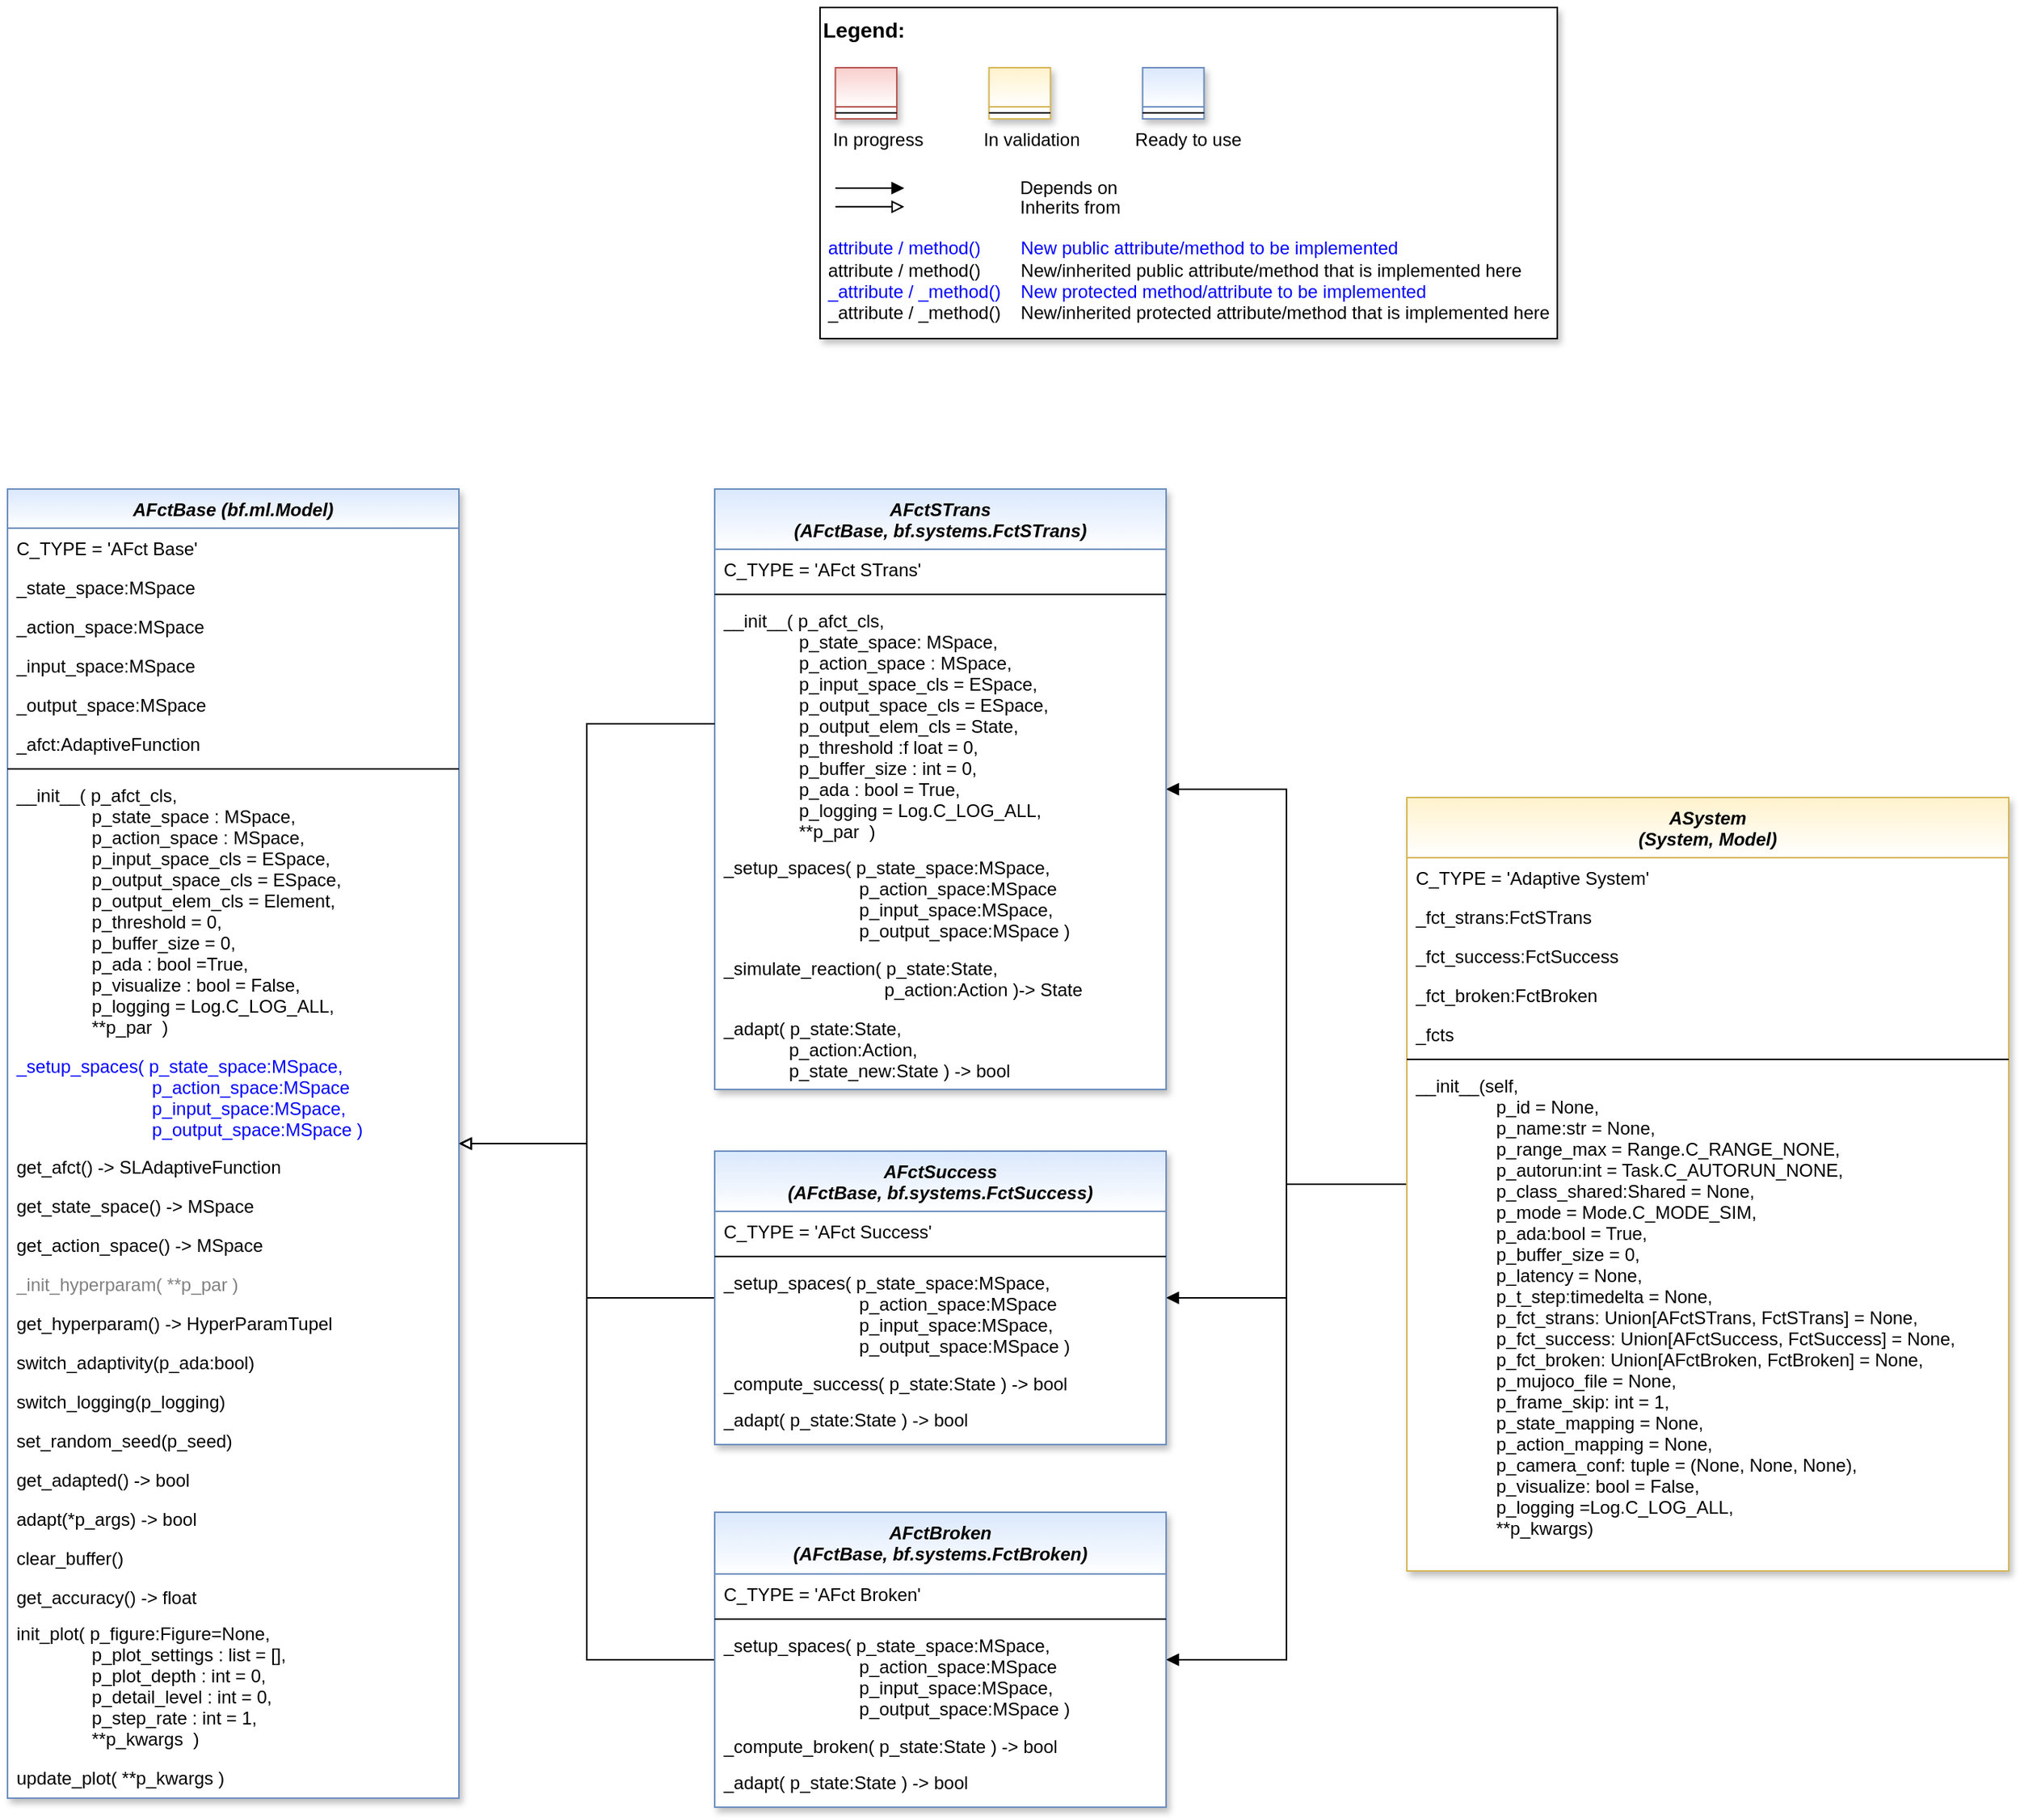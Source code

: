 <mxfile version="20.2.3" type="device"><diagram id="Zi733rjNOypD8WlfXJ94" name="Page-1"><mxGraphModel dx="1078" dy="660" grid="1" gridSize="10" guides="1" tooltips="1" connect="1" arrows="1" fold="1" page="1" pageScale="1" pageWidth="3300" pageHeight="4681" math="0" shadow="0"><root><mxCell id="0"/><mxCell id="1" parent="0"/><mxCell id="wNSD9wIjIwlWC8ilOZkg-48" style="edgeStyle=orthogonalEdgeStyle;rounded=0;orthogonalLoop=1;jettySize=auto;html=1;endArrow=block;endFill=1;" parent="1" source="vIotVMpfO327l_Id-lQY-1" target="wNSD9wIjIwlWC8ilOZkg-13" edge="1"><mxGeometry relative="1" as="geometry"/></mxCell><mxCell id="wNSD9wIjIwlWC8ilOZkg-49" style="edgeStyle=orthogonalEdgeStyle;rounded=0;orthogonalLoop=1;jettySize=auto;html=1;endArrow=block;endFill=1;" parent="1" source="vIotVMpfO327l_Id-lQY-1" target="wNSD9wIjIwlWC8ilOZkg-1" edge="1"><mxGeometry relative="1" as="geometry"/></mxCell><mxCell id="wNSD9wIjIwlWC8ilOZkg-50" style="edgeStyle=orthogonalEdgeStyle;rounded=0;orthogonalLoop=1;jettySize=auto;html=1;endArrow=block;endFill=1;" parent="1" source="vIotVMpfO327l_Id-lQY-1" target="wNSD9wIjIwlWC8ilOZkg-7" edge="1"><mxGeometry relative="1" as="geometry"/></mxCell><mxCell id="vIotVMpfO327l_Id-lQY-1" value="ASystem&#10;(System, Model)" style="swimlane;fontStyle=3;align=center;verticalAlign=top;childLayout=stackLayout;horizontal=1;startSize=40;horizontalStack=0;resizeParent=1;resizeLast=0;collapsible=1;marginBottom=0;rounded=0;shadow=1;strokeWidth=1;fillColor=#fff2cc;strokeColor=#d6b656;swimlaneFillColor=#ffffff;gradientColor=#FFFFFF;" parent="1" vertex="1"><mxGeometry x="990" y="565" width="400" height="514" as="geometry"><mxRectangle x="230" y="140" width="160" height="26" as="alternateBounds"/></mxGeometry></mxCell><mxCell id="vIotVMpfO327l_Id-lQY-2" value="C_TYPE = 'Adaptive System'" style="text;align=left;verticalAlign=top;spacingLeft=4;spacingRight=4;overflow=hidden;rotatable=0;points=[[0,0.5],[1,0.5]];portConstraint=eastwest;fontColor=default;" parent="vIotVMpfO327l_Id-lQY-1" vertex="1"><mxGeometry y="40" width="400" height="26" as="geometry"/></mxCell><mxCell id="9Bq-v7CzfK3O2K-9N3Oa-3" value="_fct_strans:FctSTrans" style="text;align=left;verticalAlign=top;spacingLeft=4;spacingRight=4;overflow=hidden;rotatable=0;points=[[0,0.5],[1,0.5]];portConstraint=eastwest;fontColor=default;" parent="vIotVMpfO327l_Id-lQY-1" vertex="1"><mxGeometry y="66" width="400" height="26" as="geometry"/></mxCell><mxCell id="9Bq-v7CzfK3O2K-9N3Oa-2" value="_fct_success:FctSuccess" style="text;align=left;verticalAlign=top;spacingLeft=4;spacingRight=4;overflow=hidden;rotatable=0;points=[[0,0.5],[1,0.5]];portConstraint=eastwest;fontColor=default;" parent="vIotVMpfO327l_Id-lQY-1" vertex="1"><mxGeometry y="92" width="400" height="26" as="geometry"/></mxCell><mxCell id="9Bq-v7CzfK3O2K-9N3Oa-1" value="_fct_broken:FctBroken" style="text;align=left;verticalAlign=top;spacingLeft=4;spacingRight=4;overflow=hidden;rotatable=0;points=[[0,0.5],[1,0.5]];portConstraint=eastwest;fontColor=default;" parent="vIotVMpfO327l_Id-lQY-1" vertex="1"><mxGeometry y="118" width="400" height="26" as="geometry"/></mxCell><mxCell id="9Bq-v7CzfK3O2K-9N3Oa-4" value="_fcts" style="text;align=left;verticalAlign=top;spacingLeft=4;spacingRight=4;overflow=hidden;rotatable=0;points=[[0,0.5],[1,0.5]];portConstraint=eastwest;fontColor=default;" parent="vIotVMpfO327l_Id-lQY-1" vertex="1"><mxGeometry y="144" width="400" height="26" as="geometry"/></mxCell><mxCell id="vIotVMpfO327l_Id-lQY-13" value="" style="line;html=1;strokeWidth=1;align=left;verticalAlign=middle;spacingTop=-1;spacingLeft=3;spacingRight=3;rotatable=0;labelPosition=right;points=[];portConstraint=eastwest;" parent="vIotVMpfO327l_Id-lQY-1" vertex="1"><mxGeometry y="170" width="400" height="8" as="geometry"/></mxCell><mxCell id="vIotVMpfO327l_Id-lQY-14" value="__init__(self,&#10;                                 p_id = None,&#10;                                 p_name:str = None,&#10;                                 p_range_max = Range.C_RANGE_NONE,&#10;                                 p_autorun:int = Task.C_AUTORUN_NONE,&#10;                                 p_class_shared:Shared = None,&#10;                                 p_mode = Mode.C_MODE_SIM,&#10;                                 p_ada:bool = True,&#10;                                 p_buffer_size = 0,&#10;                                 p_latency = None,&#10;                                 p_t_step:timedelta = None,&#10;                                 p_fct_strans: Union[AFctSTrans, FctSTrans] = None,&#10;                                 p_fct_success: Union[AFctSuccess, FctSuccess] = None,&#10;                                 p_fct_broken: Union[AFctBroken, FctBroken] = None,&#10;                                 p_mujoco_file = None,&#10;                                 p_frame_skip: int = 1,&#10;                                 p_state_mapping = None,&#10;                                 p_action_mapping = None,&#10;                                 p_camera_conf: tuple = (None, None, None),&#10;                                 p_visualize: bool = False,&#10;                                 p_logging =Log.C_LOG_ALL,            &#10;                                 **p_kwargs)" style="text;align=left;verticalAlign=top;spacingLeft=4;spacingRight=4;overflow=hidden;rotatable=0;points=[[0,0.5],[1,0.5]];portConstraint=eastwest;fontColor=default;" parent="vIotVMpfO327l_Id-lQY-1" vertex="1"><mxGeometry y="178" width="400" height="336" as="geometry"/></mxCell><mxCell id="vIotVMpfO327l_Id-lQY-88" value="" style="group" parent="1" vertex="1" connectable="0"><mxGeometry x="600" y="40" width="490" height="220" as="geometry"/></mxCell><mxCell id="vIotVMpfO327l_Id-lQY-89" value="&lt;font color=&quot;#000000&quot; size=&quot;1&quot;&gt;&lt;b style=&quot;font-size: 14px&quot;&gt;Legend:&lt;br&gt;&lt;/b&gt;&lt;/font&gt;&lt;br&gt;&lt;br&gt;&lt;br&gt;&lt;font color=&quot;#0000ff&quot; style=&quot;font-size: 6px&quot;&gt;&lt;br&gt;&lt;/font&gt;&lt;span style=&quot;color: rgb(0 , 0 , 0)&quot;&gt;&lt;font style=&quot;font-size: 4px&quot;&gt;&amp;nbsp; &amp;nbsp;&lt;/font&gt;&amp;nbsp;In progress&amp;nbsp; &amp;nbsp; &amp;nbsp; &amp;nbsp; &amp;nbsp; &amp;nbsp; In validation&amp;nbsp; &amp;nbsp; &amp;nbsp; &amp;nbsp; &amp;nbsp; &amp;nbsp;Ready to use&lt;/span&gt;&lt;font color=&quot;#000000&quot;&gt;&amp;nbsp;&lt;br&gt;&lt;/font&gt;&lt;font color=&quot;#0000ff&quot;&gt;&lt;br&gt;&lt;br&gt;&lt;br&gt;&lt;br&gt;&amp;nbsp;attribute / method()&amp;nbsp; &amp;nbsp; &amp;nbsp; &amp;nbsp; New public attribute/method to be implemented&lt;/font&gt;&lt;br&gt;&lt;font color=&quot;#000000&quot;&gt;&amp;nbsp;&lt;/font&gt;&lt;font color=&quot;#000000&quot;&gt;attribute / method()&lt;span&gt;&#9;&lt;/span&gt;&amp;nbsp; &amp;nbsp; &amp;nbsp; &amp;nbsp;New/inherited public attribute/method that is implemented here&lt;br&gt;&lt;/font&gt;&lt;font color=&quot;#0000ff&quot;&gt;&amp;nbsp;_attribute /&amp;nbsp;&lt;/font&gt;&lt;font color=&quot;#0000ff&quot;&gt;_method()&amp;nbsp; &amp;nbsp; New protected method/attribute to be implemented&lt;/font&gt;&lt;br&gt;&lt;font color=&quot;#000000&quot;&gt;&amp;nbsp;_attribute / _method()&amp;nbsp; &amp;nbsp; New/inherited protected attribute/method that is implemented here&lt;br&gt;&lt;/font&gt;&lt;font color=&quot;#000000&quot;&gt;&lt;br&gt;&lt;br&gt;&lt;br&gt;&lt;br&gt;&lt;br&gt;&lt;/font&gt;" style="text;html=1;align=left;verticalAlign=top;whiteSpace=wrap;rounded=0;fontColor=#006600;strokeColor=#000000;shadow=1;fillColor=#ffffff;" parent="vIotVMpfO327l_Id-lQY-88" vertex="1"><mxGeometry width="490.0" height="220" as="geometry"/></mxCell><mxCell id="vIotVMpfO327l_Id-lQY-90" value="Depends on" style="endArrow=block;html=1;labelPosition=right;verticalLabelPosition=middle;align=left;verticalAlign=middle;endFill=1;fontSize=12;" parent="vIotVMpfO327l_Id-lQY-88" edge="1"><mxGeometry x="-1623.125" y="-2180" width="51.042" height="50" as="geometry"><mxPoint x="10.208" y="120.003" as="sourcePoint"/><mxPoint x="55.991" y="120.003" as="targetPoint"/><mxPoint x="98" as="offset"/><Array as="points"><mxPoint x="30.625" y="120"/></Array></mxGeometry></mxCell><mxCell id="vIotVMpfO327l_Id-lQY-91" value="Inherits from" style="endArrow=block;html=1;labelPosition=right;verticalLabelPosition=middle;align=left;verticalAlign=middle;endFill=0;fontSize=12;" parent="vIotVMpfO327l_Id-lQY-88" edge="1"><mxGeometry x="-1623.125" y="-2180" width="51.042" height="50" as="geometry"><mxPoint x="10.208" y="132.385" as="sourcePoint"/><mxPoint x="55.991" y="132.385" as="targetPoint"/><mxPoint x="98" y="1" as="offset"/></mxGeometry></mxCell><mxCell id="vIotVMpfO327l_Id-lQY-92" value="" style="swimlane;fontStyle=3;align=center;verticalAlign=top;childLayout=stackLayout;horizontal=1;startSize=26;horizontalStack=0;resizeParent=1;resizeLast=0;collapsible=1;marginBottom=0;rounded=0;shadow=1;strokeWidth=1;fillColor=#f8cecc;strokeColor=#b85450;gradientColor=#ffffff;swimlaneFillColor=#ffffff;" parent="vIotVMpfO327l_Id-lQY-88" vertex="1"><mxGeometry x="10.208" y="40" width="40.833" height="34" as="geometry"><mxRectangle x="230" y="140" width="160" height="26" as="alternateBounds"/></mxGeometry></mxCell><mxCell id="vIotVMpfO327l_Id-lQY-93" value="" style="line;html=1;strokeWidth=1;align=left;verticalAlign=middle;spacingTop=-1;spacingLeft=3;spacingRight=3;rotatable=0;labelPosition=right;points=[];portConstraint=eastwest;" parent="vIotVMpfO327l_Id-lQY-92" vertex="1"><mxGeometry y="26" width="40.833" height="8" as="geometry"/></mxCell><mxCell id="vIotVMpfO327l_Id-lQY-94" value="" style="swimlane;fontStyle=3;align=center;verticalAlign=top;childLayout=stackLayout;horizontal=1;startSize=26;horizontalStack=0;resizeParent=1;resizeLast=0;collapsible=1;marginBottom=0;rounded=0;shadow=1;strokeWidth=1;fillColor=#fff2cc;strokeColor=#d6b656;gradientColor=#ffffff;swimlaneFillColor=#ffffff;" parent="vIotVMpfO327l_Id-lQY-88" vertex="1"><mxGeometry x="112.292" y="40" width="40.833" height="34" as="geometry"><mxRectangle x="230" y="140" width="160" height="26" as="alternateBounds"/></mxGeometry></mxCell><mxCell id="vIotVMpfO327l_Id-lQY-95" value="" style="line;html=1;strokeWidth=1;align=left;verticalAlign=middle;spacingTop=-1;spacingLeft=3;spacingRight=3;rotatable=0;labelPosition=right;points=[];portConstraint=eastwest;" parent="vIotVMpfO327l_Id-lQY-94" vertex="1"><mxGeometry y="26" width="40.833" height="8" as="geometry"/></mxCell><mxCell id="vIotVMpfO327l_Id-lQY-96" value="" style="swimlane;fontStyle=3;align=center;verticalAlign=top;childLayout=stackLayout;horizontal=1;startSize=26;horizontalStack=0;resizeParent=1;resizeLast=0;collapsible=1;marginBottom=0;rounded=0;shadow=1;strokeWidth=1;fillColor=#dae8fc;strokeColor=#6c8ebf;gradientColor=#ffffff;swimlaneFillColor=#ffffff;" parent="vIotVMpfO327l_Id-lQY-88" vertex="1"><mxGeometry x="214.375" y="40" width="40.833" height="34" as="geometry"><mxRectangle x="230" y="140" width="160" height="26" as="alternateBounds"/></mxGeometry></mxCell><mxCell id="vIotVMpfO327l_Id-lQY-97" value="" style="line;html=1;strokeWidth=1;align=left;verticalAlign=middle;spacingTop=-1;spacingLeft=3;spacingRight=3;rotatable=0;labelPosition=right;points=[];portConstraint=eastwest;" parent="vIotVMpfO327l_Id-lQY-96" vertex="1"><mxGeometry y="26" width="40.833" height="8" as="geometry"/></mxCell><mxCell id="wNSD9wIjIwlWC8ilOZkg-46" style="edgeStyle=orthogonalEdgeStyle;rounded=0;orthogonalLoop=1;jettySize=auto;html=1;endArrow=block;endFill=0;" parent="1" source="wNSD9wIjIwlWC8ilOZkg-1" target="wNSD9wIjIwlWC8ilOZkg-20" edge="1"><mxGeometry relative="1" as="geometry"/></mxCell><mxCell id="wNSD9wIjIwlWC8ilOZkg-1" value="AFctSuccess &#10;(AFctBase, bf.systems.FctSuccess)" style="swimlane;fontStyle=3;align=center;verticalAlign=top;childLayout=stackLayout;horizontal=1;startSize=40;horizontalStack=0;resizeParent=1;resizeLast=0;collapsible=1;marginBottom=0;rounded=0;shadow=1;strokeWidth=1;fillColor=#dae8fc;strokeColor=#6c8ebf;swimlaneFillColor=#ffffff;gradientColor=#FFFFFF;" parent="1" vertex="1"><mxGeometry x="530" y="800" width="300" height="195" as="geometry"><mxRectangle x="230" y="140" width="160" height="26" as="alternateBounds"/></mxGeometry></mxCell><mxCell id="wNSD9wIjIwlWC8ilOZkg-2" value="C_TYPE = 'AFct Success'" style="text;align=left;verticalAlign=top;spacingLeft=4;spacingRight=4;overflow=hidden;rotatable=0;points=[[0,0.5],[1,0.5]];portConstraint=eastwest;" parent="wNSD9wIjIwlWC8ilOZkg-1" vertex="1"><mxGeometry y="40" width="300" height="26" as="geometry"/></mxCell><mxCell id="wNSD9wIjIwlWC8ilOZkg-3" value="" style="line;html=1;strokeWidth=1;align=left;verticalAlign=middle;spacingTop=-1;spacingLeft=3;spacingRight=3;rotatable=0;labelPosition=right;points=[];portConstraint=eastwest;" parent="wNSD9wIjIwlWC8ilOZkg-1" vertex="1"><mxGeometry y="66" width="300" height="8" as="geometry"/></mxCell><mxCell id="wNSD9wIjIwlWC8ilOZkg-4" value="_setup_spaces( p_state_space:MSpace,&#10;                           p_action_space:MSpace&#10;                           p_input_space:MSpace,&#10;                           p_output_space:MSpace )" style="text;align=left;verticalAlign=top;spacingLeft=4;spacingRight=4;overflow=hidden;rotatable=0;points=[[0,0.5],[1,0.5]];portConstraint=eastwest;" parent="wNSD9wIjIwlWC8ilOZkg-1" vertex="1"><mxGeometry y="74" width="300" height="67" as="geometry"/></mxCell><mxCell id="wNSD9wIjIwlWC8ilOZkg-5" value="_compute_success( p_state:State ) -&gt; bool" style="text;align=left;verticalAlign=top;spacingLeft=4;spacingRight=4;overflow=hidden;rotatable=0;points=[[0,0.5],[1,0.5]];portConstraint=eastwest;" parent="wNSD9wIjIwlWC8ilOZkg-1" vertex="1"><mxGeometry y="141" width="300" height="24" as="geometry"/></mxCell><mxCell id="wNSD9wIjIwlWC8ilOZkg-6" value="_adapt( p_state:State ) -&gt; bool" style="text;align=left;verticalAlign=top;spacingLeft=4;spacingRight=4;overflow=hidden;rotatable=0;points=[[0,0.5],[1,0.5]];portConstraint=eastwest;" parent="wNSD9wIjIwlWC8ilOZkg-1" vertex="1"><mxGeometry y="165" width="300" height="30" as="geometry"/></mxCell><mxCell id="wNSD9wIjIwlWC8ilOZkg-47" style="edgeStyle=orthogonalEdgeStyle;rounded=0;orthogonalLoop=1;jettySize=auto;html=1;endArrow=block;endFill=0;" parent="1" source="wNSD9wIjIwlWC8ilOZkg-7" target="wNSD9wIjIwlWC8ilOZkg-20" edge="1"><mxGeometry relative="1" as="geometry"/></mxCell><mxCell id="wNSD9wIjIwlWC8ilOZkg-7" value="AFctBroken &#10;(AFctBase, bf.systems.FctBroken)" style="swimlane;fontStyle=3;align=center;verticalAlign=top;childLayout=stackLayout;horizontal=1;startSize=41;horizontalStack=0;resizeParent=1;resizeLast=0;collapsible=1;marginBottom=0;rounded=0;shadow=1;strokeWidth=1;fillColor=#dae8fc;strokeColor=#6c8ebf;swimlaneFillColor=#ffffff;gradientColor=#FFFFFF;" parent="1" vertex="1"><mxGeometry x="530" y="1040" width="300" height="196" as="geometry"><mxRectangle x="230" y="140" width="160" height="26" as="alternateBounds"/></mxGeometry></mxCell><mxCell id="wNSD9wIjIwlWC8ilOZkg-8" value="C_TYPE = 'AFct Broken'" style="text;align=left;verticalAlign=top;spacingLeft=4;spacingRight=4;overflow=hidden;rotatable=0;points=[[0,0.5],[1,0.5]];portConstraint=eastwest;" parent="wNSD9wIjIwlWC8ilOZkg-7" vertex="1"><mxGeometry y="41" width="300" height="26" as="geometry"/></mxCell><mxCell id="wNSD9wIjIwlWC8ilOZkg-9" value="" style="line;html=1;strokeWidth=1;align=left;verticalAlign=middle;spacingTop=-1;spacingLeft=3;spacingRight=3;rotatable=0;labelPosition=right;points=[];portConstraint=eastwest;" parent="wNSD9wIjIwlWC8ilOZkg-7" vertex="1"><mxGeometry y="67" width="300" height="8" as="geometry"/></mxCell><mxCell id="wNSD9wIjIwlWC8ilOZkg-10" value="_setup_spaces( p_state_space:MSpace,&#10;                           p_action_space:MSpace&#10;                           p_input_space:MSpace,&#10;                           p_output_space:MSpace )" style="text;align=left;verticalAlign=top;spacingLeft=4;spacingRight=4;overflow=hidden;rotatable=0;points=[[0,0.5],[1,0.5]];portConstraint=eastwest;" parent="wNSD9wIjIwlWC8ilOZkg-7" vertex="1"><mxGeometry y="75" width="300" height="67" as="geometry"/></mxCell><mxCell id="wNSD9wIjIwlWC8ilOZkg-11" value="_compute_broken( p_state:State ) -&gt; bool" style="text;align=left;verticalAlign=top;spacingLeft=4;spacingRight=4;overflow=hidden;rotatable=0;points=[[0,0.5],[1,0.5]];portConstraint=eastwest;" parent="wNSD9wIjIwlWC8ilOZkg-7" vertex="1"><mxGeometry y="142" width="300" height="24" as="geometry"/></mxCell><mxCell id="wNSD9wIjIwlWC8ilOZkg-12" value="_adapt( p_state:State ) -&gt; bool" style="text;align=left;verticalAlign=top;spacingLeft=4;spacingRight=4;overflow=hidden;rotatable=0;points=[[0,0.5],[1,0.5]];portConstraint=eastwest;" parent="wNSD9wIjIwlWC8ilOZkg-7" vertex="1"><mxGeometry y="166" width="300" height="30" as="geometry"/></mxCell><mxCell id="wNSD9wIjIwlWC8ilOZkg-13" value="AFctSTrans &#10;(AFctBase, bf.systems.FctSTrans)" style="swimlane;fontStyle=3;align=center;verticalAlign=top;childLayout=stackLayout;horizontal=1;startSize=40;horizontalStack=0;resizeParent=1;resizeLast=0;collapsible=1;marginBottom=0;rounded=0;shadow=1;strokeWidth=1;fillColor=#dae8fc;strokeColor=#6c8ebf;swimlaneFillColor=#ffffff;gradientColor=#FFFFFF;" parent="1" vertex="1"><mxGeometry x="530" y="360" width="300" height="399" as="geometry"><mxRectangle x="230" y="140" width="160" height="26" as="alternateBounds"/></mxGeometry></mxCell><mxCell id="wNSD9wIjIwlWC8ilOZkg-14" value="C_TYPE = 'AFct STrans'" style="text;align=left;verticalAlign=top;spacingLeft=4;spacingRight=4;overflow=hidden;rotatable=0;points=[[0,0.5],[1,0.5]];portConstraint=eastwest;" parent="wNSD9wIjIwlWC8ilOZkg-13" vertex="1"><mxGeometry y="40" width="300" height="26" as="geometry"/></mxCell><mxCell id="wNSD9wIjIwlWC8ilOZkg-15" value="" style="line;html=1;strokeWidth=1;align=left;verticalAlign=middle;spacingTop=-1;spacingLeft=3;spacingRight=3;rotatable=0;labelPosition=right;points=[];portConstraint=eastwest;" parent="wNSD9wIjIwlWC8ilOZkg-13" vertex="1"><mxGeometry y="66" width="300" height="8" as="geometry"/></mxCell><mxCell id="wNSD9wIjIwlWC8ilOZkg-16" value="__init__( p_afct_cls,&#10;               p_state_space: MSpace,&#10;               p_action_space : MSpace,&#10;               p_input_space_cls = ESpace,&#10;               p_output_space_cls = ESpace,&#10;               p_output_elem_cls = State,&#10;               p_threshold :f loat = 0,&#10;               p_buffer_size : int = 0,&#10;               p_ada : bool = True, &#10;               p_logging = Log.C_LOG_ALL,&#10;               **p_par  )" style="text;align=left;verticalAlign=top;spacingLeft=4;spacingRight=4;overflow=hidden;rotatable=0;points=[[0,0.5],[1,0.5]];portConstraint=eastwest;" parent="wNSD9wIjIwlWC8ilOZkg-13" vertex="1"><mxGeometry y="74" width="300" height="164" as="geometry"/></mxCell><mxCell id="wNSD9wIjIwlWC8ilOZkg-17" value="_setup_spaces( p_state_space:MSpace,&#10;                           p_action_space:MSpace&#10;                           p_input_space:MSpace,&#10;                           p_output_space:MSpace )" style="text;align=left;verticalAlign=top;spacingLeft=4;spacingRight=4;overflow=hidden;rotatable=0;points=[[0,0.5],[1,0.5]];portConstraint=eastwest;" parent="wNSD9wIjIwlWC8ilOZkg-13" vertex="1"><mxGeometry y="238" width="300" height="67" as="geometry"/></mxCell><mxCell id="wNSD9wIjIwlWC8ilOZkg-18" value="_simulate_reaction( p_state:State, &#10;                                p_action:Action )-&gt; State" style="text;align=left;verticalAlign=top;spacingLeft=4;spacingRight=4;overflow=hidden;rotatable=0;points=[[0,0.5],[1,0.5]];portConstraint=eastwest;" parent="wNSD9wIjIwlWC8ilOZkg-13" vertex="1"><mxGeometry y="305" width="300" height="40" as="geometry"/></mxCell><mxCell id="wNSD9wIjIwlWC8ilOZkg-19" value="_adapt( p_state:State, &#10;             p_action:Action,&#10;             p_state_new:State ) -&gt; bool" style="text;align=left;verticalAlign=top;spacingLeft=4;spacingRight=4;overflow=hidden;rotatable=0;points=[[0,0.5],[1,0.5]];portConstraint=eastwest;" parent="wNSD9wIjIwlWC8ilOZkg-13" vertex="1"><mxGeometry y="345" width="300" height="54" as="geometry"/></mxCell><mxCell id="wNSD9wIjIwlWC8ilOZkg-20" value="AFctBase (bf.ml.Model)" style="swimlane;fontStyle=3;align=center;verticalAlign=top;childLayout=stackLayout;horizontal=1;startSize=26;horizontalStack=0;resizeParent=1;resizeLast=0;collapsible=1;marginBottom=0;rounded=0;shadow=1;strokeWidth=1;fillColor=#dae8fc;strokeColor=#6c8ebf;swimlaneFillColor=#ffffff;gradientColor=#FFFFFF;" parent="1" vertex="1"><mxGeometry x="60" y="360" width="300" height="870" as="geometry"><mxRectangle x="230" y="140" width="160" height="26" as="alternateBounds"/></mxGeometry></mxCell><mxCell id="wNSD9wIjIwlWC8ilOZkg-21" value="C_TYPE = 'AFct Base'" style="text;align=left;verticalAlign=top;spacingLeft=4;spacingRight=4;overflow=hidden;rotatable=0;points=[[0,0.5],[1,0.5]];portConstraint=eastwest;" parent="wNSD9wIjIwlWC8ilOZkg-20" vertex="1"><mxGeometry y="26" width="300" height="26" as="geometry"/></mxCell><mxCell id="wNSD9wIjIwlWC8ilOZkg-22" value="_state_space:MSpace" style="text;align=left;verticalAlign=top;spacingLeft=4;spacingRight=4;overflow=hidden;rotatable=0;points=[[0,0.5],[1,0.5]];portConstraint=eastwest;" parent="wNSD9wIjIwlWC8ilOZkg-20" vertex="1"><mxGeometry y="52" width="300" height="26" as="geometry"/></mxCell><mxCell id="wNSD9wIjIwlWC8ilOZkg-23" value="_action_space:MSpace" style="text;align=left;verticalAlign=top;spacingLeft=4;spacingRight=4;overflow=hidden;rotatable=0;points=[[0,0.5],[1,0.5]];portConstraint=eastwest;" parent="wNSD9wIjIwlWC8ilOZkg-20" vertex="1"><mxGeometry y="78" width="300" height="26" as="geometry"/></mxCell><mxCell id="wNSD9wIjIwlWC8ilOZkg-24" value="_input_space:MSpace" style="text;align=left;verticalAlign=top;spacingLeft=4;spacingRight=4;overflow=hidden;rotatable=0;points=[[0,0.5],[1,0.5]];portConstraint=eastwest;" parent="wNSD9wIjIwlWC8ilOZkg-20" vertex="1"><mxGeometry y="104" width="300" height="26" as="geometry"/></mxCell><mxCell id="wNSD9wIjIwlWC8ilOZkg-25" value="_output_space:MSpace" style="text;align=left;verticalAlign=top;spacingLeft=4;spacingRight=4;overflow=hidden;rotatable=0;points=[[0,0.5],[1,0.5]];portConstraint=eastwest;" parent="wNSD9wIjIwlWC8ilOZkg-20" vertex="1"><mxGeometry y="130" width="300" height="26" as="geometry"/></mxCell><mxCell id="wNSD9wIjIwlWC8ilOZkg-26" value="_afct:AdaptiveFunction" style="text;align=left;verticalAlign=top;spacingLeft=4;spacingRight=4;overflow=hidden;rotatable=0;points=[[0,0.5],[1,0.5]];portConstraint=eastwest;" parent="wNSD9wIjIwlWC8ilOZkg-20" vertex="1"><mxGeometry y="156" width="300" height="26" as="geometry"/></mxCell><mxCell id="wNSD9wIjIwlWC8ilOZkg-27" value="" style="line;html=1;strokeWidth=1;align=left;verticalAlign=middle;spacingTop=-1;spacingLeft=3;spacingRight=3;rotatable=0;labelPosition=right;points=[];portConstraint=eastwest;" parent="wNSD9wIjIwlWC8ilOZkg-20" vertex="1"><mxGeometry y="182" width="300" height="8" as="geometry"/></mxCell><mxCell id="wNSD9wIjIwlWC8ilOZkg-28" value="__init__( p_afct_cls,&#10;               p_state_space : MSpace,&#10;               p_action_space : MSpace,&#10;               p_input_space_cls = ESpace,&#10;               p_output_space_cls = ESpace,&#10;               p_output_elem_cls = Element,&#10;               p_threshold = 0,&#10;               p_buffer_size = 0,&#10;               p_ada : bool =True, &#10;               p_visualize : bool = False,&#10;               p_logging = Log.C_LOG_ALL,&#10;               **p_par  )" style="text;align=left;verticalAlign=top;spacingLeft=4;spacingRight=4;overflow=hidden;rotatable=0;points=[[0,0.5],[1,0.5]];portConstraint=eastwest;" parent="wNSD9wIjIwlWC8ilOZkg-20" vertex="1"><mxGeometry y="190" width="300" height="180" as="geometry"/></mxCell><mxCell id="wNSD9wIjIwlWC8ilOZkg-29" value="_setup_spaces( p_state_space:MSpace,&#10;                           p_action_space:MSpace&#10;                           p_input_space:MSpace,&#10;                           p_output_space:MSpace )" style="text;align=left;verticalAlign=top;spacingLeft=4;spacingRight=4;overflow=hidden;rotatable=0;points=[[0,0.5],[1,0.5]];portConstraint=eastwest;fontColor=#0000FF;" parent="wNSD9wIjIwlWC8ilOZkg-20" vertex="1"><mxGeometry y="370" width="300" height="67" as="geometry"/></mxCell><mxCell id="wNSD9wIjIwlWC8ilOZkg-30" value="get_afct() -&gt; SLAdaptiveFunction" style="text;align=left;verticalAlign=top;spacingLeft=4;spacingRight=4;overflow=hidden;rotatable=0;points=[[0,0.5],[1,0.5]];portConstraint=eastwest;fontColor=default;" parent="wNSD9wIjIwlWC8ilOZkg-20" vertex="1"><mxGeometry y="437" width="300" height="26" as="geometry"/></mxCell><mxCell id="wNSD9wIjIwlWC8ilOZkg-31" value="get_state_space() -&gt; MSpace" style="text;align=left;verticalAlign=top;spacingLeft=4;spacingRight=4;overflow=hidden;rotatable=0;points=[[0,0.5],[1,0.5]];portConstraint=eastwest;" parent="wNSD9wIjIwlWC8ilOZkg-20" vertex="1"><mxGeometry y="463" width="300" height="26" as="geometry"/></mxCell><mxCell id="wNSD9wIjIwlWC8ilOZkg-32" value="get_action_space() -&gt; MSpace" style="text;align=left;verticalAlign=top;spacingLeft=4;spacingRight=4;overflow=hidden;rotatable=0;points=[[0,0.5],[1,0.5]];portConstraint=eastwest;" parent="wNSD9wIjIwlWC8ilOZkg-20" vertex="1"><mxGeometry y="489" width="300" height="26" as="geometry"/></mxCell><mxCell id="wNSD9wIjIwlWC8ilOZkg-33" value="_init_hyperparam( **p_par )" style="text;align=left;verticalAlign=top;spacingLeft=4;spacingRight=4;overflow=hidden;rotatable=0;points=[[0,0.5],[1,0.5]];portConstraint=eastwest;fontColor=#808080;" parent="wNSD9wIjIwlWC8ilOZkg-20" vertex="1"><mxGeometry y="515" width="300" height="26" as="geometry"/></mxCell><mxCell id="wNSD9wIjIwlWC8ilOZkg-34" value="get_hyperparam() -&gt; HyperParamTupel" style="text;align=left;verticalAlign=top;spacingLeft=4;spacingRight=4;overflow=hidden;rotatable=0;points=[[0,0.5],[1,0.5]];portConstraint=eastwest;" parent="wNSD9wIjIwlWC8ilOZkg-20" vertex="1"><mxGeometry y="541" width="300" height="26" as="geometry"/></mxCell><mxCell id="wNSD9wIjIwlWC8ilOZkg-35" value="switch_adaptivity(p_ada:bool)" style="text;align=left;verticalAlign=top;spacingLeft=4;spacingRight=4;overflow=hidden;rotatable=0;points=[[0,0.5],[1,0.5]];portConstraint=eastwest;" parent="wNSD9wIjIwlWC8ilOZkg-20" vertex="1"><mxGeometry y="567" width="300" height="26" as="geometry"/></mxCell><mxCell id="wNSD9wIjIwlWC8ilOZkg-36" value="switch_logging(p_logging)" style="text;align=left;verticalAlign=top;spacingLeft=4;spacingRight=4;overflow=hidden;rotatable=0;points=[[0,0.5],[1,0.5]];portConstraint=eastwest;" parent="wNSD9wIjIwlWC8ilOZkg-20" vertex="1"><mxGeometry y="593" width="300" height="26" as="geometry"/></mxCell><mxCell id="wNSD9wIjIwlWC8ilOZkg-37" value="set_random_seed(p_seed)" style="text;align=left;verticalAlign=top;spacingLeft=4;spacingRight=4;overflow=hidden;rotatable=0;points=[[0,0.5],[1,0.5]];portConstraint=eastwest;" parent="wNSD9wIjIwlWC8ilOZkg-20" vertex="1"><mxGeometry y="619" width="300" height="26" as="geometry"/></mxCell><mxCell id="wNSD9wIjIwlWC8ilOZkg-38" value="get_adapted() -&gt; bool" style="text;align=left;verticalAlign=top;spacingLeft=4;spacingRight=4;overflow=hidden;rotatable=0;points=[[0,0.5],[1,0.5]];portConstraint=eastwest;" parent="wNSD9wIjIwlWC8ilOZkg-20" vertex="1"><mxGeometry y="645" width="300" height="26" as="geometry"/></mxCell><mxCell id="wNSD9wIjIwlWC8ilOZkg-39" value="adapt(*p_args) -&gt; bool" style="text;align=left;verticalAlign=top;spacingLeft=4;spacingRight=4;overflow=hidden;rotatable=0;points=[[0,0.5],[1,0.5]];portConstraint=eastwest;" parent="wNSD9wIjIwlWC8ilOZkg-20" vertex="1"><mxGeometry y="671" width="300" height="26" as="geometry"/></mxCell><mxCell id="wNSD9wIjIwlWC8ilOZkg-40" value="clear_buffer()" style="text;align=left;verticalAlign=top;spacingLeft=4;spacingRight=4;overflow=hidden;rotatable=0;points=[[0,0.5],[1,0.5]];portConstraint=eastwest;" parent="wNSD9wIjIwlWC8ilOZkg-20" vertex="1"><mxGeometry y="697" width="300" height="26" as="geometry"/></mxCell><mxCell id="wNSD9wIjIwlWC8ilOZkg-41" value="get_accuracy() -&gt; float" style="text;align=left;verticalAlign=top;spacingLeft=4;spacingRight=4;overflow=hidden;rotatable=0;points=[[0,0.5],[1,0.5]];portConstraint=eastwest;" parent="wNSD9wIjIwlWC8ilOZkg-20" vertex="1"><mxGeometry y="723" width="300" height="24" as="geometry"/></mxCell><mxCell id="wNSD9wIjIwlWC8ilOZkg-42" value="init_plot( p_figure:Figure=None, &#10;               p_plot_settings : list = [],&#10;               p_plot_depth : int = 0,&#10;               p_detail_level : int = 0,&#10;               p_step_rate : int = 1,&#10;               **p_kwargs  )" style="text;align=left;verticalAlign=top;spacingLeft=4;spacingRight=4;overflow=hidden;rotatable=0;points=[[0,0.5],[1,0.5]];portConstraint=eastwest;fontColor=default;" parent="wNSD9wIjIwlWC8ilOZkg-20" vertex="1"><mxGeometry y="747" width="300" height="96" as="geometry"/></mxCell><mxCell id="wNSD9wIjIwlWC8ilOZkg-43" value="update_plot( **p_kwargs )" style="text;align=left;verticalAlign=top;spacingLeft=4;spacingRight=4;overflow=hidden;rotatable=0;points=[[0,0.5],[1,0.5]];portConstraint=eastwest;" parent="wNSD9wIjIwlWC8ilOZkg-20" vertex="1"><mxGeometry y="843" width="300" height="26" as="geometry"/></mxCell><mxCell id="wNSD9wIjIwlWC8ilOZkg-45" style="edgeStyle=orthogonalEdgeStyle;rounded=0;orthogonalLoop=1;jettySize=auto;html=1;endArrow=block;endFill=0;" parent="1" source="wNSD9wIjIwlWC8ilOZkg-16" target="wNSD9wIjIwlWC8ilOZkg-20" edge="1"><mxGeometry relative="1" as="geometry"/></mxCell></root></mxGraphModel></diagram></mxfile>